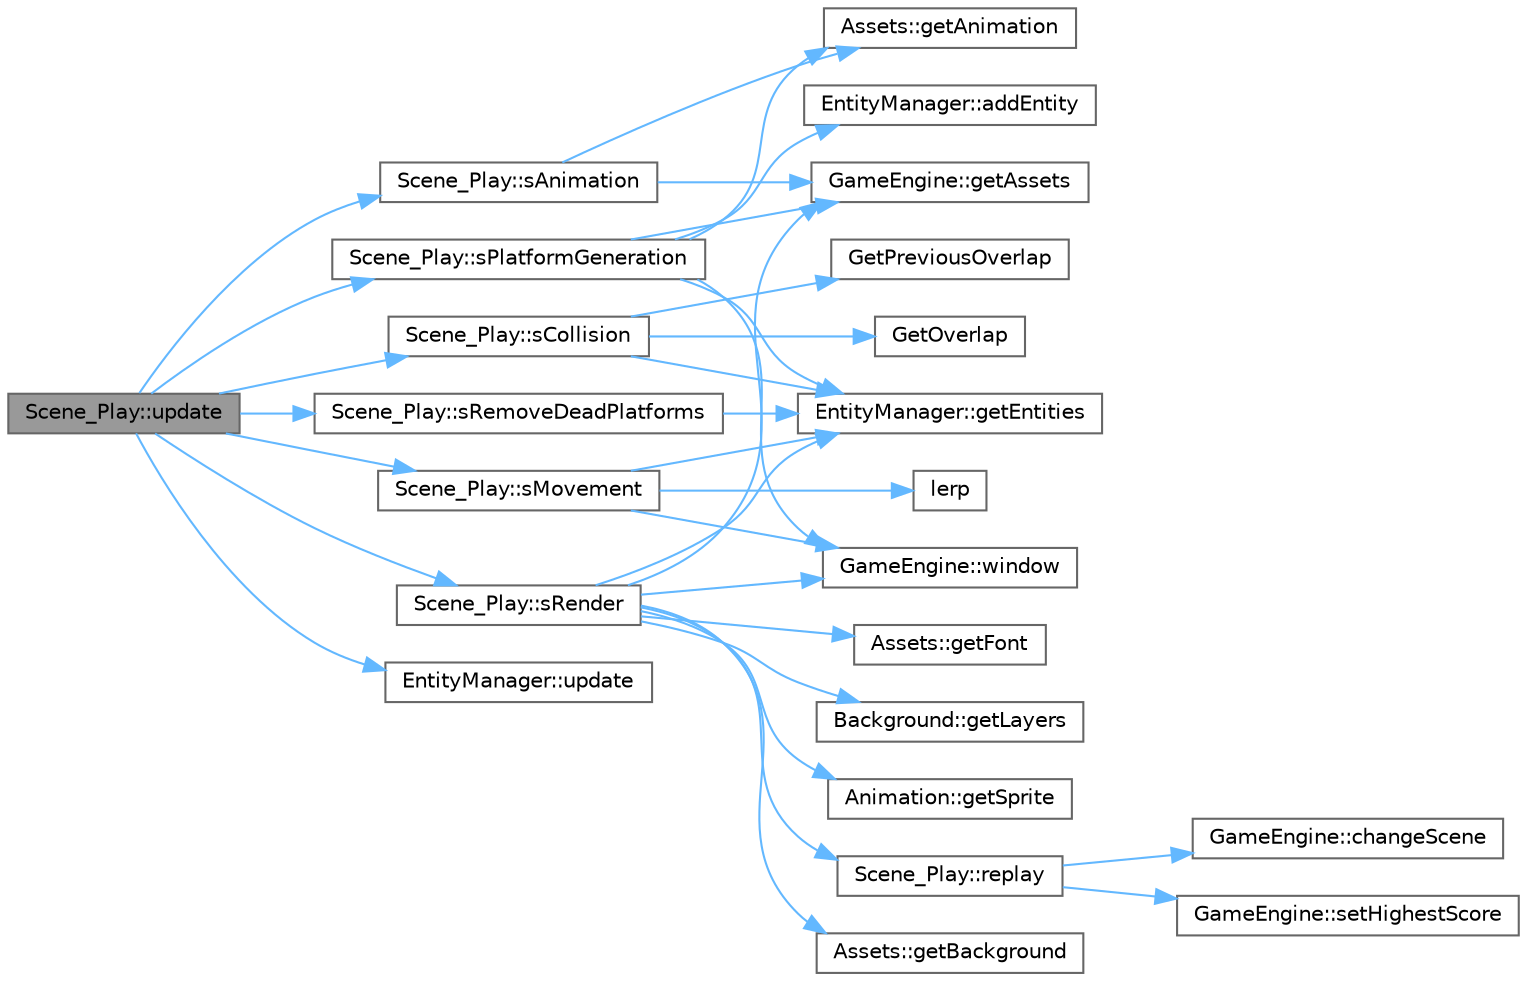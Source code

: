 digraph "Scene_Play::update"
{
 // LATEX_PDF_SIZE
  bgcolor="transparent";
  edge [fontname=Helvetica,fontsize=10,labelfontname=Helvetica,labelfontsize=10];
  node [fontname=Helvetica,fontsize=10,shape=box,height=0.2,width=0.4];
  rankdir="LR";
  Node1 [id="Node000001",label="Scene_Play::update",height=0.2,width=0.4,color="gray40", fillcolor="grey60", style="filled", fontcolor="black",tooltip=" "];
  Node1 -> Node2 [id="edge32_Node000001_Node000002",color="steelblue1",style="solid",tooltip=" "];
  Node2 [id="Node000002",label="Scene_Play::sAnimation",height=0.2,width=0.4,color="grey40", fillcolor="white", style="filled",URL="$class_scene___play.html#a5b9a11e45810897bedab64740342ef01",tooltip=" "];
  Node2 -> Node3 [id="edge33_Node000002_Node000003",color="steelblue1",style="solid",tooltip=" "];
  Node3 [id="Node000003",label="Assets::getAnimation",height=0.2,width=0.4,color="grey40", fillcolor="white", style="filled",URL="$class_assets.html#a82a07c4ce9f847b53f635018533c160c",tooltip=" "];
  Node2 -> Node4 [id="edge34_Node000002_Node000004",color="steelblue1",style="solid",tooltip=" "];
  Node4 [id="Node000004",label="GameEngine::getAssets",height=0.2,width=0.4,color="grey40", fillcolor="white", style="filled",URL="$class_game_engine.html#a2db9a2dd6d6cc9879ec988690837f09e",tooltip=" "];
  Node1 -> Node5 [id="edge35_Node000001_Node000005",color="steelblue1",style="solid",tooltip=" "];
  Node5 [id="Node000005",label="Scene_Play::sCollision",height=0.2,width=0.4,color="grey40", fillcolor="white", style="filled",URL="$class_scene___play.html#aec1850ef08cb92b5c6db6cba02dec399",tooltip=" "];
  Node5 -> Node6 [id="edge36_Node000005_Node000006",color="steelblue1",style="solid",tooltip=" "];
  Node6 [id="Node000006",label="EntityManager::getEntities",height=0.2,width=0.4,color="grey40", fillcolor="white", style="filled",URL="$class_entity_manager.html#ad718816dd5307c5f90bf25dd8e9b750b",tooltip=" "];
  Node5 -> Node7 [id="edge37_Node000005_Node000007",color="steelblue1",style="solid",tooltip=" "];
  Node7 [id="Node000007",label="GetOverlap",height=0.2,width=0.4,color="grey40", fillcolor="white", style="filled",URL="$_physics_8cpp.html#aa87f1b530a7104e4aa0d2b7e5f719934",tooltip=" "];
  Node5 -> Node8 [id="edge38_Node000005_Node000008",color="steelblue1",style="solid",tooltip=" "];
  Node8 [id="Node000008",label="GetPreviousOverlap",height=0.2,width=0.4,color="grey40", fillcolor="white", style="filled",URL="$_physics_8cpp.html#a81596138051998bc8d891720baaa59bc",tooltip=" "];
  Node1 -> Node9 [id="edge39_Node000001_Node000009",color="steelblue1",style="solid",tooltip=" "];
  Node9 [id="Node000009",label="Scene_Play::sMovement",height=0.2,width=0.4,color="grey40", fillcolor="white", style="filled",URL="$class_scene___play.html#ae80c24b0bb449025d718c9b6dba8d619",tooltip=" "];
  Node9 -> Node6 [id="edge40_Node000009_Node000006",color="steelblue1",style="solid",tooltip=" "];
  Node9 -> Node10 [id="edge41_Node000009_Node000010",color="steelblue1",style="solid",tooltip=" "];
  Node10 [id="Node000010",label="lerp",height=0.2,width=0.4,color="grey40", fillcolor="white", style="filled",URL="$_scene___play_8cpp.html#aa15d92a031cc0ce1c18595501ea61915",tooltip=" "];
  Node9 -> Node11 [id="edge42_Node000009_Node000011",color="steelblue1",style="solid",tooltip=" "];
  Node11 [id="Node000011",label="GameEngine::window",height=0.2,width=0.4,color="grey40", fillcolor="white", style="filled",URL="$class_game_engine.html#ab54532076e85b26619be743450d3a0e5",tooltip=" "];
  Node1 -> Node12 [id="edge43_Node000001_Node000012",color="steelblue1",style="solid",tooltip=" "];
  Node12 [id="Node000012",label="Scene_Play::sPlatformGeneration",height=0.2,width=0.4,color="grey40", fillcolor="white", style="filled",URL="$class_scene___play.html#a847a279015aea29bee3860e7ffd509ce",tooltip=" "];
  Node12 -> Node13 [id="edge44_Node000012_Node000013",color="steelblue1",style="solid",tooltip=" "];
  Node13 [id="Node000013",label="EntityManager::addEntity",height=0.2,width=0.4,color="grey40", fillcolor="white", style="filled",URL="$class_entity_manager.html#a85c22d45c0bde41cd2b82336b6f32046",tooltip=" "];
  Node12 -> Node3 [id="edge45_Node000012_Node000003",color="steelblue1",style="solid",tooltip=" "];
  Node12 -> Node4 [id="edge46_Node000012_Node000004",color="steelblue1",style="solid",tooltip=" "];
  Node12 -> Node6 [id="edge47_Node000012_Node000006",color="steelblue1",style="solid",tooltip=" "];
  Node12 -> Node11 [id="edge48_Node000012_Node000011",color="steelblue1",style="solid",tooltip=" "];
  Node1 -> Node14 [id="edge49_Node000001_Node000014",color="steelblue1",style="solid",tooltip=" "];
  Node14 [id="Node000014",label="Scene_Play::sRemoveDeadPlatforms",height=0.2,width=0.4,color="grey40", fillcolor="white", style="filled",URL="$class_scene___play.html#a0e84bcf37aa08a9f6abd7c3cddf65f40",tooltip=" "];
  Node14 -> Node6 [id="edge50_Node000014_Node000006",color="steelblue1",style="solid",tooltip=" "];
  Node1 -> Node15 [id="edge51_Node000001_Node000015",color="steelblue1",style="solid",tooltip=" "];
  Node15 [id="Node000015",label="Scene_Play::sRender",height=0.2,width=0.4,color="grey40", fillcolor="white", style="filled",URL="$class_scene___play.html#a6ab634d841861b45bb684b6e8ce899a2",tooltip=" "];
  Node15 -> Node4 [id="edge52_Node000015_Node000004",color="steelblue1",style="solid",tooltip=" "];
  Node15 -> Node16 [id="edge53_Node000015_Node000016",color="steelblue1",style="solid",tooltip=" "];
  Node16 [id="Node000016",label="Assets::getBackground",height=0.2,width=0.4,color="grey40", fillcolor="white", style="filled",URL="$class_assets.html#a66aa9b131494334e56c6da9955ea1b4c",tooltip=" "];
  Node15 -> Node6 [id="edge54_Node000015_Node000006",color="steelblue1",style="solid",tooltip=" "];
  Node15 -> Node17 [id="edge55_Node000015_Node000017",color="steelblue1",style="solid",tooltip=" "];
  Node17 [id="Node000017",label="Assets::getFont",height=0.2,width=0.4,color="grey40", fillcolor="white", style="filled",URL="$class_assets.html#a044201d3a5016c7ac2785181cec15b50",tooltip=" "];
  Node15 -> Node18 [id="edge56_Node000015_Node000018",color="steelblue1",style="solid",tooltip=" "];
  Node18 [id="Node000018",label="Background::getLayers",height=0.2,width=0.4,color="grey40", fillcolor="white", style="filled",URL="$class_background.html#ab51f31c3689e3d5e0fea1dfdde9decf4",tooltip=" "];
  Node15 -> Node19 [id="edge57_Node000015_Node000019",color="steelblue1",style="solid",tooltip=" "];
  Node19 [id="Node000019",label="Animation::getSprite",height=0.2,width=0.4,color="grey40", fillcolor="white", style="filled",URL="$class_animation.html#adc3d127aedf807dccbfaae49290f3c76",tooltip=" "];
  Node15 -> Node20 [id="edge58_Node000015_Node000020",color="steelblue1",style="solid",tooltip=" "];
  Node20 [id="Node000020",label="Scene_Play::replay",height=0.2,width=0.4,color="grey40", fillcolor="white", style="filled",URL="$class_scene___play.html#a130605feff19608e5eeff9306c05b5c5",tooltip=" "];
  Node20 -> Node21 [id="edge59_Node000020_Node000021",color="steelblue1",style="solid",tooltip=" "];
  Node21 [id="Node000021",label="GameEngine::changeScene",height=0.2,width=0.4,color="grey40", fillcolor="white", style="filled",URL="$class_game_engine.html#a41a16489bd3b05403545a700f7f9e88e",tooltip=" "];
  Node20 -> Node22 [id="edge60_Node000020_Node000022",color="steelblue1",style="solid",tooltip=" "];
  Node22 [id="Node000022",label="GameEngine::setHighestScore",height=0.2,width=0.4,color="grey40", fillcolor="white", style="filled",URL="$class_game_engine.html#ab55de5ef7f5768ec7b821ef6e7102a9d",tooltip=" "];
  Node15 -> Node11 [id="edge61_Node000015_Node000011",color="steelblue1",style="solid",tooltip=" "];
  Node1 -> Node23 [id="edge62_Node000001_Node000023",color="steelblue1",style="solid",tooltip=" "];
  Node23 [id="Node000023",label="EntityManager::update",height=0.2,width=0.4,color="grey40", fillcolor="white", style="filled",URL="$class_entity_manager.html#abc6a2cc5077501f4b06d88f4ed3e7e31",tooltip=" "];
}

